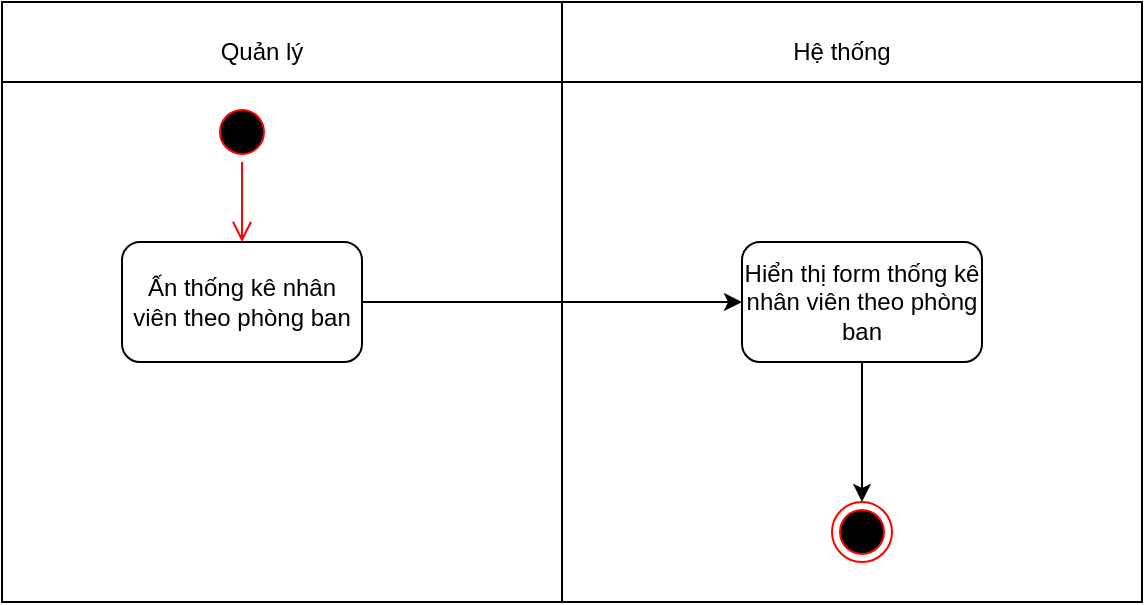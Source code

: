 <mxfile version="24.9.1">
  <diagram name="Trang-1" id="CuFmpOe2Wi2qITF8n1-i">
    <mxGraphModel dx="1050" dy="522" grid="1" gridSize="10" guides="1" tooltips="1" connect="1" arrows="1" fold="1" page="1" pageScale="1" pageWidth="827" pageHeight="1169" math="0" shadow="0">
      <root>
        <mxCell id="0" />
        <mxCell id="1" parent="0" />
        <mxCell id="7-c--WKeUtEjEezcoup--6" value="" style="shape=internalStorage;whiteSpace=wrap;html=1;backgroundOutline=1;dx=280;dy=40;" parent="1" vertex="1">
          <mxGeometry x="80" y="40" width="570" height="300" as="geometry" />
        </mxCell>
        <mxCell id="7-c--WKeUtEjEezcoup--7" value="Quản lý" style="text;html=1;align=center;verticalAlign=middle;whiteSpace=wrap;rounded=0;" parent="1" vertex="1">
          <mxGeometry x="180" y="50" width="60" height="30" as="geometry" />
        </mxCell>
        <mxCell id="7-c--WKeUtEjEezcoup--8" value="Hệ thống" style="text;html=1;align=center;verticalAlign=middle;whiteSpace=wrap;rounded=0;" parent="1" vertex="1">
          <mxGeometry x="470" y="50" width="60" height="30" as="geometry" />
        </mxCell>
        <mxCell id="7-c--WKeUtEjEezcoup--9" value="" style="ellipse;html=1;shape=startState;fillColor=#000000;strokeColor=#ff0000;" parent="1" vertex="1">
          <mxGeometry x="185" y="90" width="30" height="30" as="geometry" />
        </mxCell>
        <mxCell id="7-c--WKeUtEjEezcoup--10" value="" style="edgeStyle=orthogonalEdgeStyle;html=1;verticalAlign=bottom;endArrow=open;endSize=8;strokeColor=#ff0000;rounded=0;entryX=0.5;entryY=0;entryDx=0;entryDy=0;" parent="1" source="7-c--WKeUtEjEezcoup--9" target="7-c--WKeUtEjEezcoup--12" edge="1">
          <mxGeometry relative="1" as="geometry">
            <mxPoint x="240" y="160" as="targetPoint" />
            <Array as="points">
              <mxPoint x="200" y="140" />
              <mxPoint x="200" y="140" />
            </Array>
          </mxGeometry>
        </mxCell>
        <mxCell id="7-c--WKeUtEjEezcoup--12" value="Ấn thống kê nhân viên theo phòng ban" style="rounded=1;whiteSpace=wrap;html=1;" parent="1" vertex="1">
          <mxGeometry x="140" y="160" width="120" height="60" as="geometry" />
        </mxCell>
        <mxCell id="tn0xN41Nhhn9qZy86xfv-3" style="edgeStyle=orthogonalEdgeStyle;rounded=0;orthogonalLoop=1;jettySize=auto;html=1;" edge="1" parent="1" source="7-c--WKeUtEjEezcoup--13" target="7-c--WKeUtEjEezcoup--30">
          <mxGeometry relative="1" as="geometry" />
        </mxCell>
        <mxCell id="7-c--WKeUtEjEezcoup--13" value="Hiển thị form thống kê nhân viên theo phòng ban" style="rounded=1;whiteSpace=wrap;html=1;" parent="1" vertex="1">
          <mxGeometry x="450" y="160" width="120" height="60" as="geometry" />
        </mxCell>
        <mxCell id="7-c--WKeUtEjEezcoup--14" value="" style="endArrow=classic;html=1;rounded=0;exitX=1;exitY=0.5;exitDx=0;exitDy=0;" parent="1" source="7-c--WKeUtEjEezcoup--12" target="7-c--WKeUtEjEezcoup--13" edge="1">
          <mxGeometry width="50" height="50" relative="1" as="geometry">
            <mxPoint x="390" y="320" as="sourcePoint" />
            <mxPoint x="440" y="270" as="targetPoint" />
          </mxGeometry>
        </mxCell>
        <mxCell id="7-c--WKeUtEjEezcoup--30" value="" style="ellipse;html=1;shape=endState;fillColor=#000000;strokeColor=#ff0000;" parent="1" vertex="1">
          <mxGeometry x="495" y="290" width="30" height="30" as="geometry" />
        </mxCell>
      </root>
    </mxGraphModel>
  </diagram>
</mxfile>
